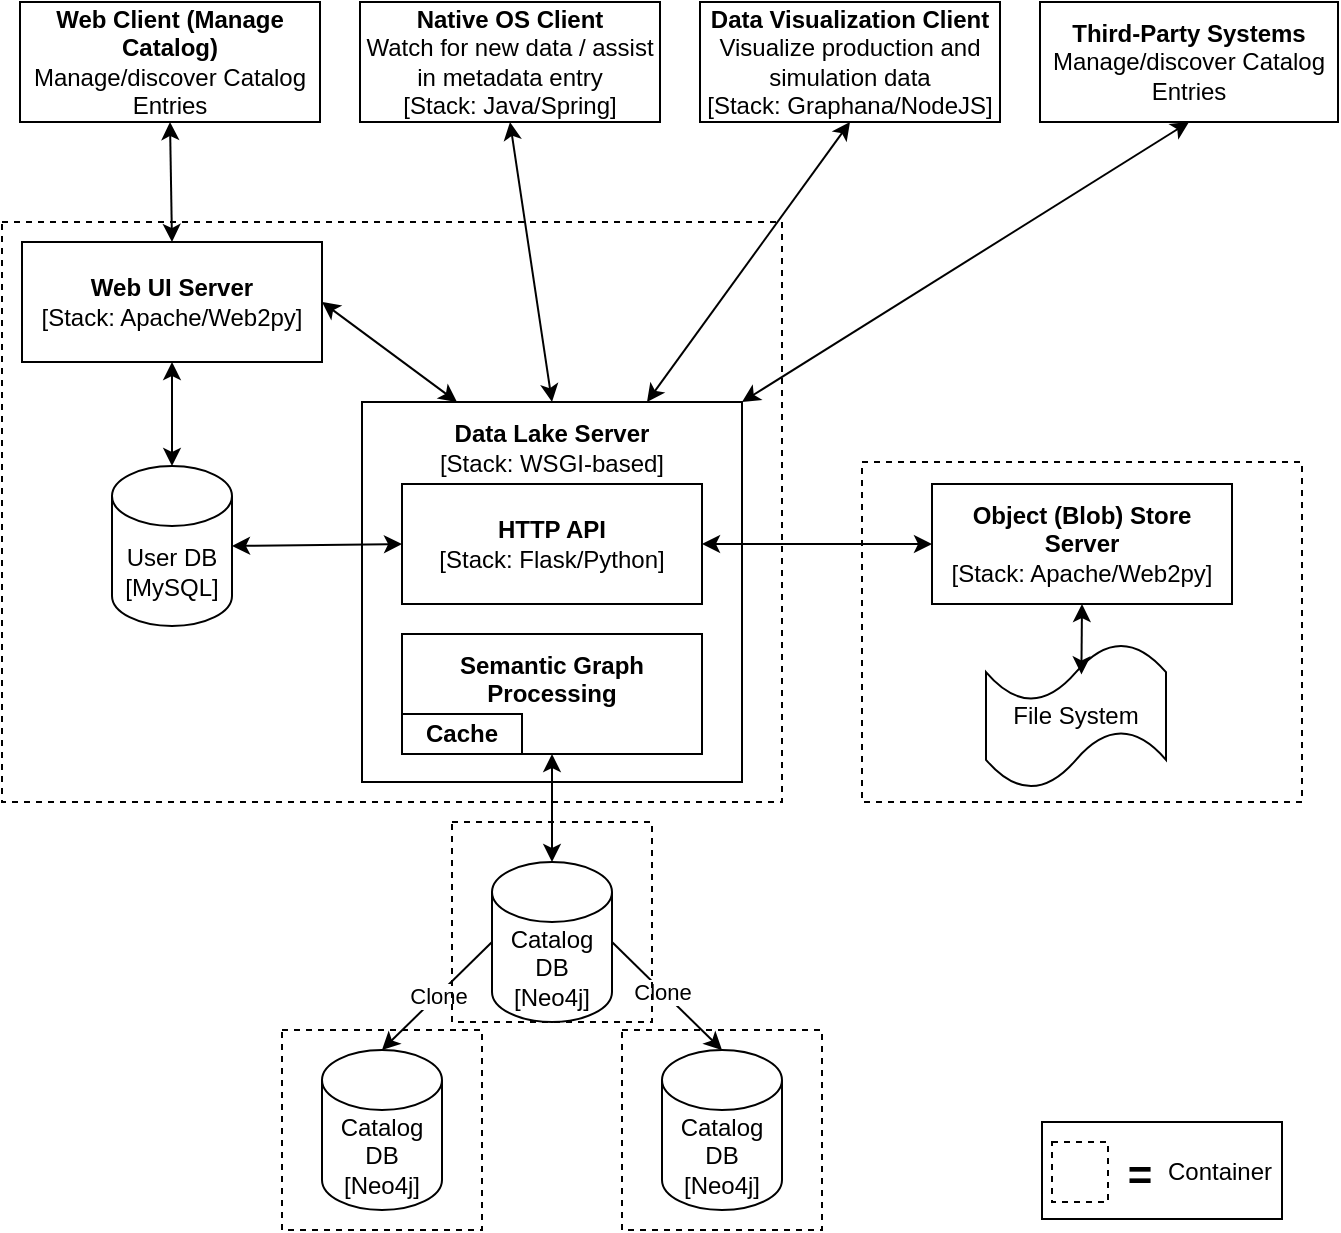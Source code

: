 <mxfile version="20.7.4" type="device"><diagram id="4H0C39IDcbAGUEPH-bhh" name="Page-1"><mxGraphModel dx="780" dy="544" grid="1" gridSize="10" guides="1" tooltips="1" connect="1" arrows="1" fold="1" page="1" pageScale="1" pageWidth="1600" pageHeight="900" math="0" shadow="0"><root><mxCell id="0"/><mxCell id="1" parent="0"/><mxCell id="O2AXrJIZpttTI_qbIPBO-30" value="" style="rounded=0;whiteSpace=wrap;html=1;dashed=1;fillColor=none;" vertex="1" parent="1"><mxGeometry x="570" y="430" width="220" height="170" as="geometry"/></mxCell><mxCell id="O2AXrJIZpttTI_qbIPBO-19" value="" style="rounded=0;whiteSpace=wrap;html=1;dashed=1;fillColor=none;" vertex="1" parent="1"><mxGeometry x="140" y="310" width="390" height="290" as="geometry"/></mxCell><mxCell id="O2AXrJIZpttTI_qbIPBO-11" value="&lt;b&gt;Data Lake Server&lt;/b&gt;&lt;br&gt;[Stack: WSGI-based]&lt;br&gt;&lt;br&gt;&lt;br&gt;&lt;br&gt;&lt;br&gt;&lt;br&gt;&lt;br&gt;&lt;br&gt;&amp;nbsp;&lt;br&gt;&lt;br&gt;&lt;br&gt;" style="whiteSpace=wrap;html=1;aspect=fixed;" vertex="1" parent="1"><mxGeometry x="320" y="400" width="190" height="190" as="geometry"/></mxCell><mxCell id="O2AXrJIZpttTI_qbIPBO-1" value="&lt;b&gt;Web Client (&lt;/b&gt;&lt;b style=&quot;border-color: var(--border-color);&quot;&gt;Manage Catalog&lt;/b&gt;&lt;b&gt;)&lt;/b&gt;&lt;br&gt;Manage/discover Catalog Entries" style="rounded=0;whiteSpace=wrap;html=1;" vertex="1" parent="1"><mxGeometry x="149" y="200" width="150" height="60" as="geometry"/></mxCell><mxCell id="O2AXrJIZpttTI_qbIPBO-2" value="&lt;b&gt;Native OS Client&lt;/b&gt;&lt;br&gt;Watch for new data / assist in metadata entry&lt;br&gt;[Stack: Java/Spring]" style="rounded=0;whiteSpace=wrap;html=1;" vertex="1" parent="1"><mxGeometry x="319" y="200" width="150" height="60" as="geometry"/></mxCell><mxCell id="O2AXrJIZpttTI_qbIPBO-4" value="&lt;b&gt;Third-Party Systems&lt;/b&gt;&lt;br&gt;Manage/discover Catalog Entries" style="rounded=0;whiteSpace=wrap;html=1;" vertex="1" parent="1"><mxGeometry x="659" y="200" width="149" height="60" as="geometry"/></mxCell><mxCell id="O2AXrJIZpttTI_qbIPBO-5" value="&lt;b&gt;HTTP API&lt;/b&gt;&lt;br&gt;[Stack: Flask/Python]" style="rounded=0;whiteSpace=wrap;html=1;" vertex="1" parent="1"><mxGeometry x="340" y="441" width="150" height="60" as="geometry"/></mxCell><mxCell id="O2AXrJIZpttTI_qbIPBO-6" value="&lt;b&gt;Web UI Server&lt;br&gt;&lt;/b&gt;[Stack: Apache/Web2py]" style="rounded=0;whiteSpace=wrap;html=1;" vertex="1" parent="1"><mxGeometry x="150" y="320" width="150" height="60" as="geometry"/></mxCell><mxCell id="O2AXrJIZpttTI_qbIPBO-7" value="" style="endArrow=classic;html=1;rounded=0;exitX=0.5;exitY=1;exitDx=0;exitDy=0;entryX=0.5;entryY=0;entryDx=0;entryDy=0;startArrow=classic;startFill=1;" edge="1" parent="1" source="O2AXrJIZpttTI_qbIPBO-1" target="O2AXrJIZpttTI_qbIPBO-6"><mxGeometry width="50" height="50" relative="1" as="geometry"><mxPoint x="380" y="310" as="sourcePoint"/><mxPoint x="430" y="260" as="targetPoint"/></mxGeometry></mxCell><mxCell id="O2AXrJIZpttTI_qbIPBO-8" value="" style="endArrow=classic;html=1;rounded=0;exitX=1;exitY=0.5;exitDx=0;exitDy=0;entryX=0.25;entryY=0;entryDx=0;entryDy=0;startArrow=classic;startFill=1;" edge="1" parent="1" source="O2AXrJIZpttTI_qbIPBO-6" target="O2AXrJIZpttTI_qbIPBO-11"><mxGeometry width="50" height="50" relative="1" as="geometry"><mxPoint x="380" y="310" as="sourcePoint"/><mxPoint x="430" y="260" as="targetPoint"/></mxGeometry></mxCell><mxCell id="O2AXrJIZpttTI_qbIPBO-9" value="" style="endArrow=classic;html=1;rounded=0;exitX=0.5;exitY=1;exitDx=0;exitDy=0;startArrow=classic;startFill=1;entryX=0.5;entryY=0;entryDx=0;entryDy=0;" edge="1" parent="1" source="O2AXrJIZpttTI_qbIPBO-2" target="O2AXrJIZpttTI_qbIPBO-11"><mxGeometry width="50" height="50" relative="1" as="geometry"><mxPoint x="380" y="310" as="sourcePoint"/><mxPoint x="430" y="260" as="targetPoint"/></mxGeometry></mxCell><mxCell id="O2AXrJIZpttTI_qbIPBO-10" value="" style="endArrow=classic;html=1;rounded=0;exitX=0.5;exitY=1;exitDx=0;exitDy=0;entryX=1;entryY=0;entryDx=0;entryDy=0;startArrow=classic;startFill=1;" edge="1" parent="1" source="O2AXrJIZpttTI_qbIPBO-4" target="O2AXrJIZpttTI_qbIPBO-11"><mxGeometry width="50" height="50" relative="1" as="geometry"><mxPoint x="380" y="310" as="sourcePoint"/><mxPoint x="430" y="260" as="targetPoint"/></mxGeometry></mxCell><mxCell id="O2AXrJIZpttTI_qbIPBO-13" value="&lt;b&gt;Semantic Graph Processing&lt;br&gt;&lt;br&gt;&lt;/b&gt;" style="rounded=0;whiteSpace=wrap;html=1;" vertex="1" parent="1"><mxGeometry x="340" y="516" width="150" height="60" as="geometry"/></mxCell><mxCell id="O2AXrJIZpttTI_qbIPBO-14" value="&lt;b&gt;Data Visualization Client&lt;/b&gt;&lt;br&gt;Visualize production and simulation data &lt;br&gt;[Stack: Graphana/NodeJS]" style="rounded=0;whiteSpace=wrap;html=1;" vertex="1" parent="1"><mxGeometry x="489" y="200" width="150" height="60" as="geometry"/></mxCell><mxCell id="O2AXrJIZpttTI_qbIPBO-15" value="" style="endArrow=classic;html=1;rounded=0;exitX=0.5;exitY=1;exitDx=0;exitDy=0;entryX=0.75;entryY=0;entryDx=0;entryDy=0;startArrow=classic;startFill=1;" edge="1" parent="1" source="O2AXrJIZpttTI_qbIPBO-14" target="O2AXrJIZpttTI_qbIPBO-11"><mxGeometry width="50" height="50" relative="1" as="geometry"><mxPoint x="380" y="420" as="sourcePoint"/><mxPoint x="430" y="370" as="targetPoint"/></mxGeometry></mxCell><mxCell id="O2AXrJIZpttTI_qbIPBO-16" value="User DB&lt;br&gt;[MySQL]" style="shape=cylinder3;whiteSpace=wrap;html=1;boundedLbl=1;backgroundOutline=1;size=15;" vertex="1" parent="1"><mxGeometry x="195" y="432" width="60" height="80" as="geometry"/></mxCell><mxCell id="O2AXrJIZpttTI_qbIPBO-17" value="" style="endArrow=classic;html=1;rounded=0;exitX=0.5;exitY=1;exitDx=0;exitDy=0;entryX=0.5;entryY=0;entryDx=0;entryDy=0;entryPerimeter=0;startArrow=classic;startFill=1;" edge="1" parent="1" source="O2AXrJIZpttTI_qbIPBO-6" target="O2AXrJIZpttTI_qbIPBO-16"><mxGeometry width="50" height="50" relative="1" as="geometry"><mxPoint x="470" y="410" as="sourcePoint"/><mxPoint x="520" y="360" as="targetPoint"/></mxGeometry></mxCell><mxCell id="O2AXrJIZpttTI_qbIPBO-18" value="" style="endArrow=classic;html=1;rounded=0;entryX=1;entryY=0.5;entryDx=0;entryDy=0;entryPerimeter=0;exitX=0;exitY=0.5;exitDx=0;exitDy=0;startArrow=classic;startFill=1;" edge="1" parent="1" source="O2AXrJIZpttTI_qbIPBO-5" target="O2AXrJIZpttTI_qbIPBO-16"><mxGeometry width="50" height="50" relative="1" as="geometry"><mxPoint x="340" y="460" as="sourcePoint"/><mxPoint x="520" y="360" as="targetPoint"/></mxGeometry></mxCell><mxCell id="O2AXrJIZpttTI_qbIPBO-20" value="Catalog DB&lt;br&gt;[Neo4j]" style="shape=cylinder3;whiteSpace=wrap;html=1;boundedLbl=1;backgroundOutline=1;size=15;" vertex="1" parent="1"><mxGeometry x="385" y="630" width="60" height="80" as="geometry"/></mxCell><mxCell id="O2AXrJIZpttTI_qbIPBO-21" value="Catalog DB&lt;br&gt;[Neo4j]" style="shape=cylinder3;whiteSpace=wrap;html=1;boundedLbl=1;backgroundOutline=1;size=15;" vertex="1" parent="1"><mxGeometry x="300" y="724" width="60" height="80" as="geometry"/></mxCell><mxCell id="O2AXrJIZpttTI_qbIPBO-22" value="Catalog DB&lt;br&gt;[Neo4j]" style="shape=cylinder3;whiteSpace=wrap;html=1;boundedLbl=1;backgroundOutline=1;size=15;" vertex="1" parent="1"><mxGeometry x="470" y="724" width="60" height="80" as="geometry"/></mxCell><mxCell id="O2AXrJIZpttTI_qbIPBO-23" value="" style="endArrow=classic;html=1;rounded=0;exitX=1;exitY=0.5;exitDx=0;exitDy=0;exitPerimeter=0;entryX=0.5;entryY=0;entryDx=0;entryDy=0;entryPerimeter=0;" edge="1" parent="1" source="O2AXrJIZpttTI_qbIPBO-20" target="O2AXrJIZpttTI_qbIPBO-22"><mxGeometry width="50" height="50" relative="1" as="geometry"><mxPoint x="480" y="720" as="sourcePoint"/><mxPoint x="530" y="670" as="targetPoint"/></mxGeometry></mxCell><mxCell id="O2AXrJIZpttTI_qbIPBO-25" value="Clone" style="edgeLabel;html=1;align=center;verticalAlign=middle;resizable=0;points=[];" vertex="1" connectable="0" parent="O2AXrJIZpttTI_qbIPBO-23"><mxGeometry x="-0.319" y="2" relative="1" as="geometry"><mxPoint x="5" y="8" as="offset"/></mxGeometry></mxCell><mxCell id="O2AXrJIZpttTI_qbIPBO-24" value="Clone" style="endArrow=classic;html=1;rounded=0;entryX=0.5;entryY=0;entryDx=0;entryDy=0;entryPerimeter=0;exitX=0;exitY=0.5;exitDx=0;exitDy=0;exitPerimeter=0;" edge="1" parent="1" source="O2AXrJIZpttTI_qbIPBO-20" target="O2AXrJIZpttTI_qbIPBO-21"><mxGeometry width="50" height="50" relative="1" as="geometry"><mxPoint x="480" y="720" as="sourcePoint"/><mxPoint x="530" y="670" as="targetPoint"/></mxGeometry></mxCell><mxCell id="O2AXrJIZpttTI_qbIPBO-26" value="" style="endArrow=classic;html=1;rounded=0;entryX=0.5;entryY=0;entryDx=0;entryDy=0;entryPerimeter=0;exitX=0.5;exitY=1;exitDx=0;exitDy=0;startArrow=classic;startFill=1;" edge="1" parent="1" source="O2AXrJIZpttTI_qbIPBO-13" target="O2AXrJIZpttTI_qbIPBO-20"><mxGeometry width="50" height="50" relative="1" as="geometry"><mxPoint x="390" y="620" as="sourcePoint"/><mxPoint x="440" y="570" as="targetPoint"/></mxGeometry></mxCell><mxCell id="O2AXrJIZpttTI_qbIPBO-27" value="" style="rounded=0;whiteSpace=wrap;html=1;dashed=1;fillColor=none;" vertex="1" parent="1"><mxGeometry x="280" y="714" width="100" height="100" as="geometry"/></mxCell><mxCell id="O2AXrJIZpttTI_qbIPBO-28" value="" style="rounded=0;whiteSpace=wrap;html=1;dashed=1;fillColor=none;" vertex="1" parent="1"><mxGeometry x="450" y="714" width="100" height="100" as="geometry"/></mxCell><mxCell id="O2AXrJIZpttTI_qbIPBO-29" value="" style="rounded=0;whiteSpace=wrap;html=1;dashed=1;fillColor=none;" vertex="1" parent="1"><mxGeometry x="365" y="610" width="100" height="100" as="geometry"/></mxCell><mxCell id="O2AXrJIZpttTI_qbIPBO-31" value="&lt;b&gt;Object (Blob) Store Server&lt;br&gt;&lt;/b&gt;[Stack: Apache/Web2py]" style="rounded=0;whiteSpace=wrap;html=1;" vertex="1" parent="1"><mxGeometry x="605" y="441" width="150" height="60" as="geometry"/></mxCell><mxCell id="O2AXrJIZpttTI_qbIPBO-46" value="File System" style="shape=tape;whiteSpace=wrap;html=1;fillColor=none;" vertex="1" parent="1"><mxGeometry x="632" y="520.5" width="90" height="73" as="geometry"/></mxCell><mxCell id="O2AXrJIZpttTI_qbIPBO-47" value="" style="endArrow=classic;html=1;rounded=0;entryX=0.53;entryY=0.215;entryDx=0;entryDy=0;entryPerimeter=0;exitX=0.5;exitY=1;exitDx=0;exitDy=0;startArrow=classic;startFill=1;" edge="1" parent="1" source="O2AXrJIZpttTI_qbIPBO-31" target="O2AXrJIZpttTI_qbIPBO-46"><mxGeometry width="50" height="50" relative="1" as="geometry"><mxPoint x="450" y="626" as="sourcePoint"/><mxPoint x="500" y="576" as="targetPoint"/></mxGeometry></mxCell><mxCell id="O2AXrJIZpttTI_qbIPBO-53" value="" style="endArrow=classic;html=1;rounded=0;entryX=0;entryY=0.5;entryDx=0;entryDy=0;exitX=1;exitY=0.5;exitDx=0;exitDy=0;startArrow=classic;startFill=1;" edge="1" parent="1" source="O2AXrJIZpttTI_qbIPBO-5" target="O2AXrJIZpttTI_qbIPBO-31"><mxGeometry width="50" height="50" relative="1" as="geometry"><mxPoint x="460" y="450" as="sourcePoint"/><mxPoint x="510" y="400" as="targetPoint"/></mxGeometry></mxCell><mxCell id="O2AXrJIZpttTI_qbIPBO-58" value="&lt;b&gt;Cache&lt;/b&gt;" style="rounded=0;whiteSpace=wrap;html=1;strokeWidth=1;" vertex="1" parent="1"><mxGeometry x="340" y="556" width="60" height="20" as="geometry"/></mxCell><mxCell id="O2AXrJIZpttTI_qbIPBO-60" value="" style="rounded=0;whiteSpace=wrap;html=1;dashed=1;fillColor=none;" vertex="1" parent="1"><mxGeometry x="665" y="770" width="28" height="30" as="geometry"/></mxCell><mxCell id="O2AXrJIZpttTI_qbIPBO-61" value="&lt;font style=&quot;font-size: 21px;&quot;&gt;&lt;b&gt;=&lt;/b&gt;&lt;/font&gt;" style="text;html=1;strokeColor=none;fillColor=none;align=center;verticalAlign=middle;whiteSpace=wrap;rounded=0;strokeWidth=1;" vertex="1" parent="1"><mxGeometry x="699" y="771" width="20" height="30" as="geometry"/></mxCell><mxCell id="O2AXrJIZpttTI_qbIPBO-65" value="Container" style="text;html=1;strokeColor=none;fillColor=none;align=center;verticalAlign=middle;whiteSpace=wrap;rounded=0;strokeWidth=1;fontSize=12;" vertex="1" parent="1"><mxGeometry x="719" y="770" width="60" height="30" as="geometry"/></mxCell><mxCell id="O2AXrJIZpttTI_qbIPBO-69" value="" style="rounded=0;whiteSpace=wrap;html=1;strokeWidth=1;fontSize=12;fillColor=none;align=left;" vertex="1" parent="1"><mxGeometry x="660" y="760" width="120" height="48.5" as="geometry"/></mxCell></root></mxGraphModel></diagram></mxfile>